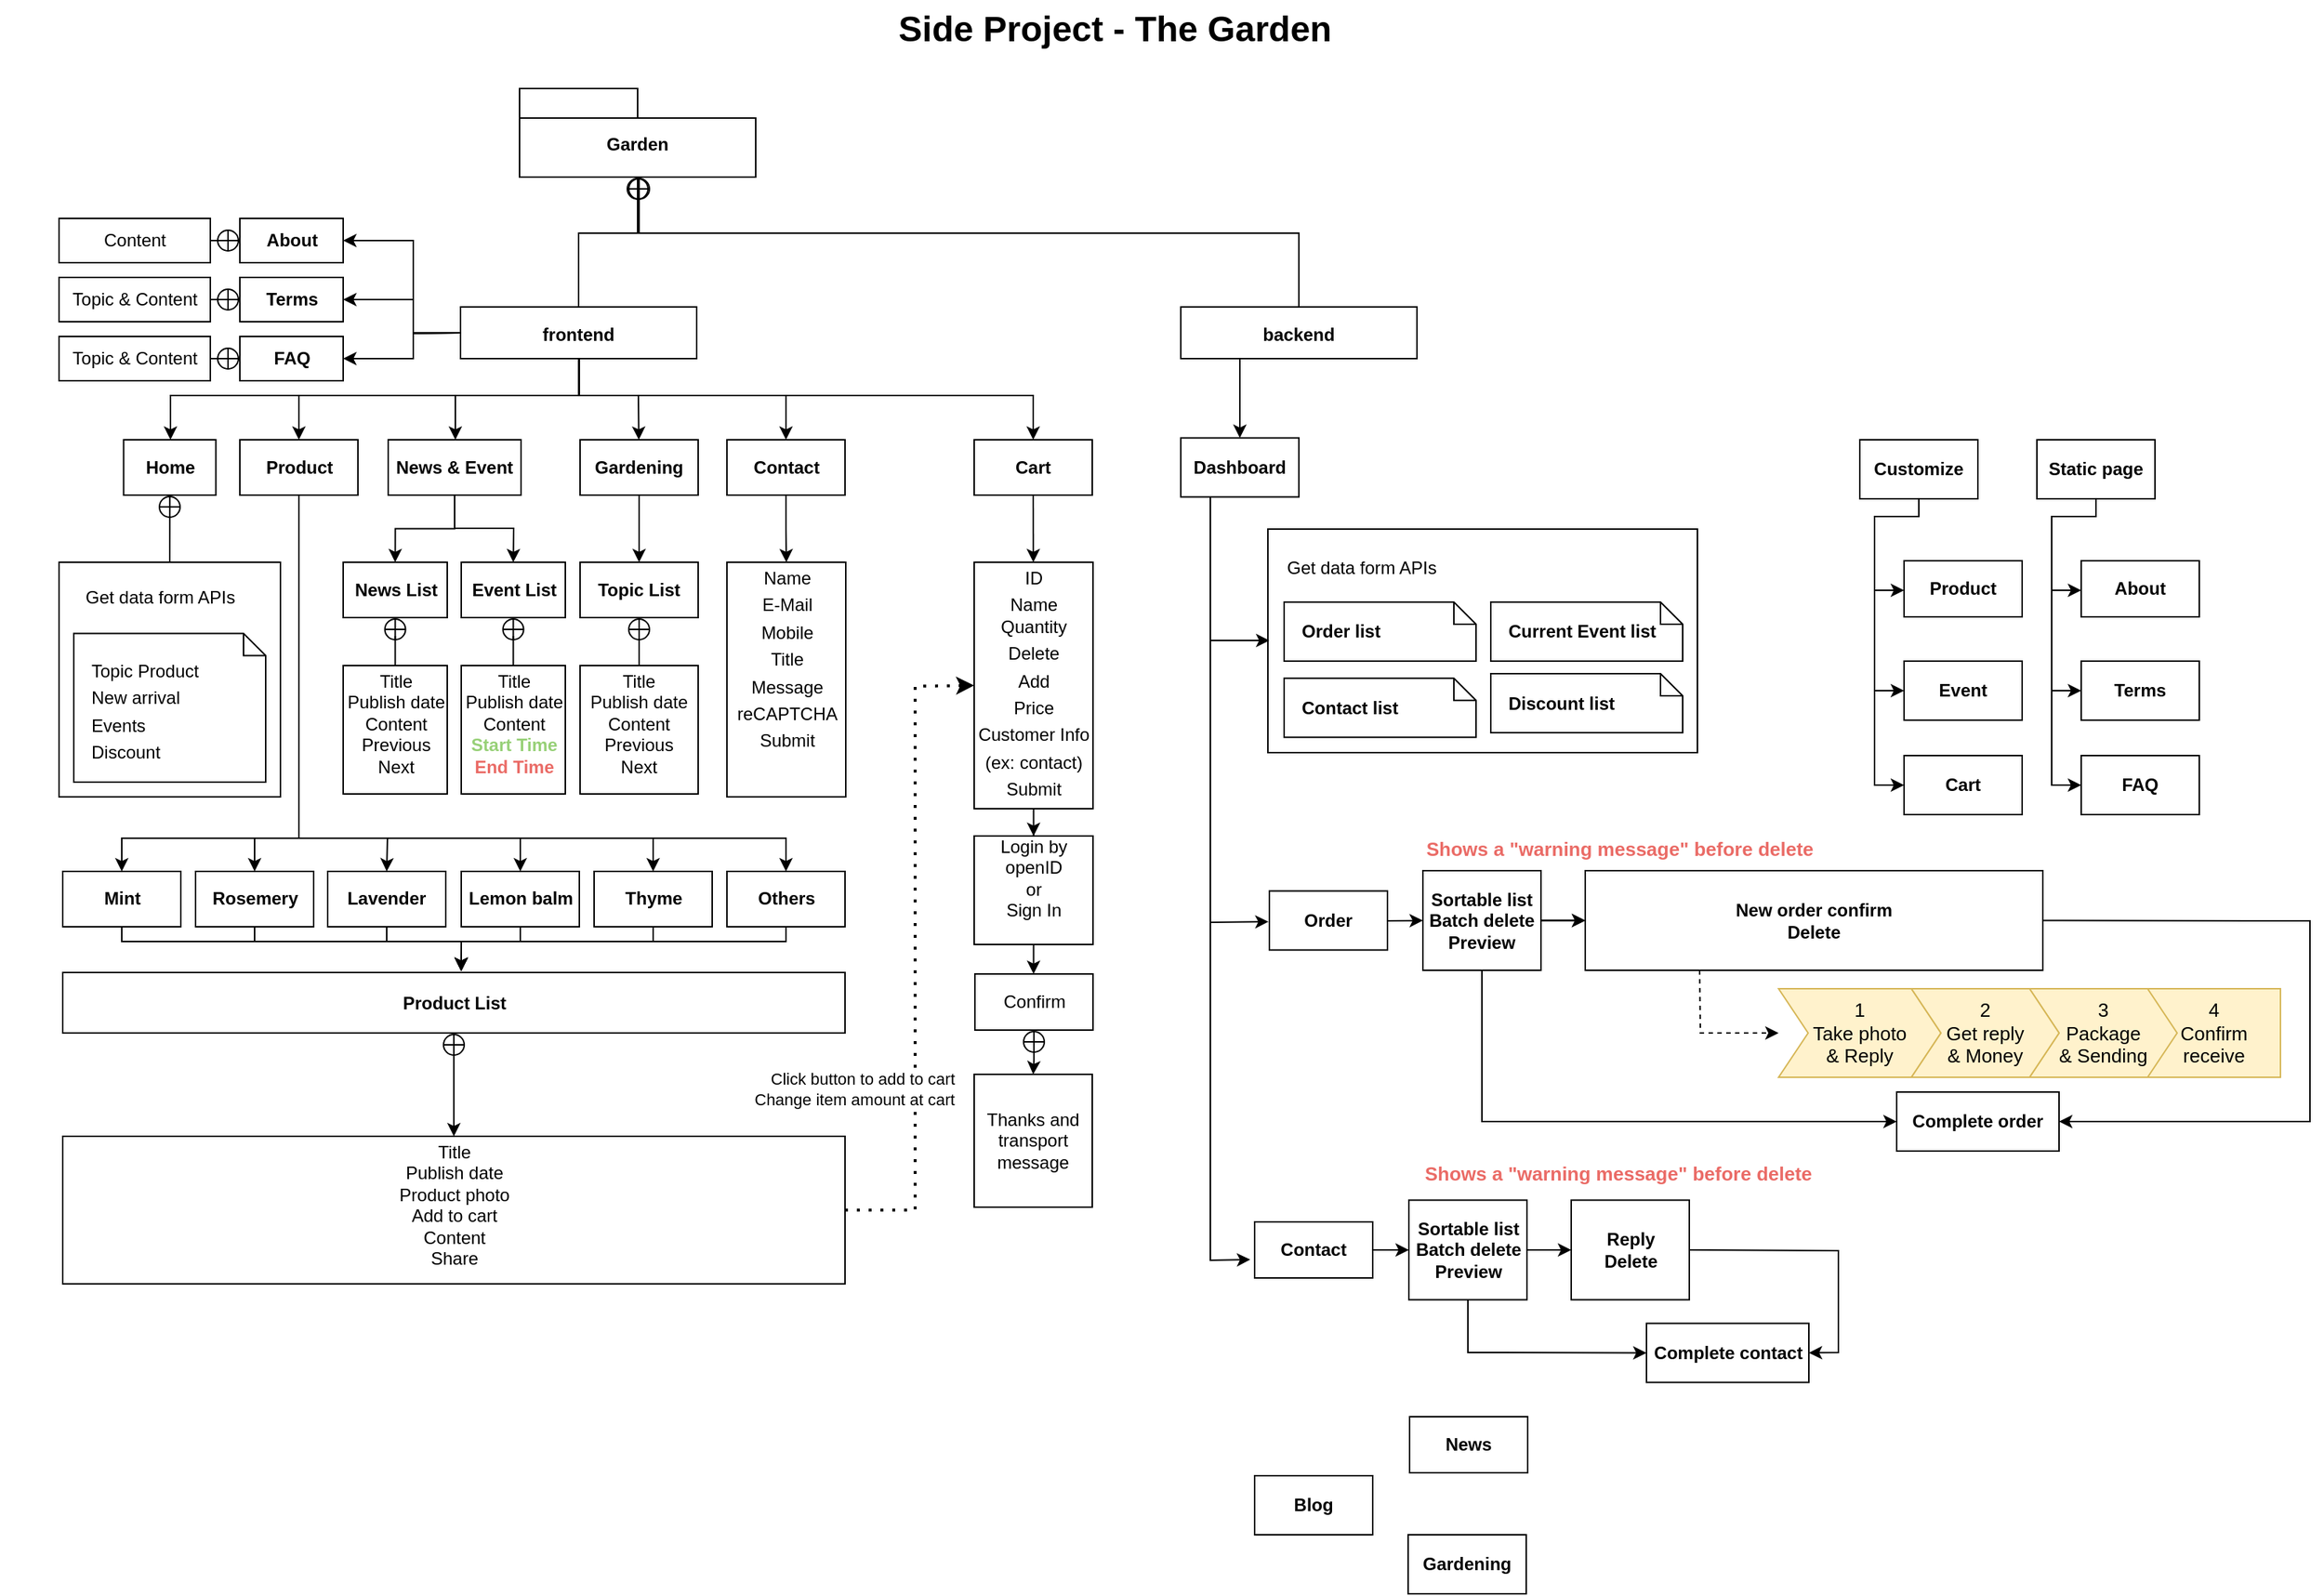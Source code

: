 <mxfile version="20.8.5" type="github">
  <diagram name="Page-1" id="929967ad-93f9-6ef4-fab6-5d389245f69c">
    <mxGraphModel dx="1363" dy="754" grid="1" gridSize="10" guides="1" tooltips="1" connect="0" arrows="1" fold="1" page="1" pageScale="1.5" pageWidth="1169" pageHeight="826" background="none" math="0" shadow="0">
      <root>
        <mxCell id="0" style=";html=1;" />
        <mxCell id="1" style=";html=1;" parent="0" />
        <mxCell id="c9Z2P-Aph-3SfG2yVZ---110" value="" style="rounded=0;whiteSpace=wrap;html=1;fontColor=#000000;" vertex="1" parent="1">
          <mxGeometry x="979" y="398.5" width="291" height="151.5" as="geometry" />
        </mxCell>
        <mxCell id="1672d66443f91eb5-2" value="&lt;br&gt;Garden" style="shape=folder;tabWidth=80;tabHeight=20;tabPosition=left;strokeWidth=1;html=1;whiteSpace=wrap;align=center;fontSize=12;fontStyle=1" parent="1" vertex="1">
          <mxGeometry x="472" y="100" width="160" height="60" as="geometry" />
        </mxCell>
        <mxCell id="1672d66443f91eb5-13" style="edgeStyle=orthogonalEdgeStyle;rounded=0;html=1;jettySize=auto;orthogonalLoop=1;endArrow=circlePlus;endFill=0;" parent="1" source="1672d66443f91eb5-4" target="1672d66443f91eb5-2" edge="1">
          <mxGeometry relative="1" as="geometry">
            <Array as="points">
              <mxPoint x="512" y="198" />
              <mxPoint x="552" y="198" />
            </Array>
          </mxGeometry>
        </mxCell>
        <mxCell id="c9Z2P-Aph-3SfG2yVZ---2" value="" style="edgeStyle=orthogonalEdgeStyle;rounded=0;orthogonalLoop=1;jettySize=auto;html=1;" edge="1" parent="1" target="c9Z2P-Aph-3SfG2yVZ---1">
          <mxGeometry relative="1" as="geometry">
            <mxPoint x="515" y="283" as="sourcePoint" />
            <Array as="points">
              <mxPoint x="512.5" y="283" />
              <mxPoint x="512.5" y="308" />
              <mxPoint x="235.5" y="308" />
            </Array>
          </mxGeometry>
        </mxCell>
        <mxCell id="c9Z2P-Aph-3SfG2yVZ---4" value="" style="edgeStyle=orthogonalEdgeStyle;rounded=0;orthogonalLoop=1;jettySize=auto;html=1;" edge="1" parent="1" source="1672d66443f91eb5-4" target="c9Z2P-Aph-3SfG2yVZ---3">
          <mxGeometry relative="1" as="geometry">
            <Array as="points">
              <mxPoint x="512.5" y="308" />
              <mxPoint x="322.5" y="308" />
            </Array>
          </mxGeometry>
        </mxCell>
        <mxCell id="c9Z2P-Aph-3SfG2yVZ---10" value="" style="edgeStyle=orthogonalEdgeStyle;rounded=0;orthogonalLoop=1;jettySize=auto;html=1;entryX=0.5;entryY=0;entryDx=0;entryDy=0;" edge="1" parent="1" target="c9Z2P-Aph-3SfG2yVZ---5">
          <mxGeometry relative="1" as="geometry">
            <mxPoint x="512" y="259" as="sourcePoint" />
            <mxPoint x="417.5" y="319" as="targetPoint" />
            <Array as="points">
              <mxPoint x="511.5" y="308" />
              <mxPoint x="428.5" y="308" />
              <mxPoint x="428.5" y="338" />
            </Array>
          </mxGeometry>
        </mxCell>
        <mxCell id="c9Z2P-Aph-3SfG2yVZ---73" value="" style="edgeStyle=orthogonalEdgeStyle;rounded=0;orthogonalLoop=1;jettySize=auto;html=1;fontColor=#EA6B66;startArrow=none;startFill=0;endArrow=classic;endFill=1;" edge="1" parent="1" source="1672d66443f91eb5-4" target="c9Z2P-Aph-3SfG2yVZ---72">
          <mxGeometry relative="1" as="geometry">
            <Array as="points">
              <mxPoint x="400" y="265" />
              <mxPoint x="400" y="203" />
            </Array>
          </mxGeometry>
        </mxCell>
        <mxCell id="1672d66443f91eb5-4" value="&lt;p&gt;frontend&lt;/p&gt;" style="shape=rect;html=1;overflow=fill;whiteSpace=wrap;align=center;fontStyle=1" parent="1" vertex="1">
          <mxGeometry x="432" y="248" width="160" height="35" as="geometry" />
        </mxCell>
        <mxCell id="1672d66443f91eb5-15" style="edgeStyle=orthogonalEdgeStyle;rounded=0;html=1;endArrow=circlePlus;endFill=0;jettySize=auto;orthogonalLoop=1;exitX=0.5;exitY=0;exitDx=0;exitDy=0;" parent="1" source="1672d66443f91eb5-5" target="1672d66443f91eb5-2" edge="1">
          <mxGeometry relative="1" as="geometry">
            <Array as="points">
              <mxPoint x="1000" y="198" />
              <mxPoint x="553" y="198" />
            </Array>
          </mxGeometry>
        </mxCell>
        <mxCell id="1672d66443f91eb5-5" value="&lt;p&gt;backend&lt;/p&gt;" style="shape=rect;html=1;overflow=fill;whiteSpace=wrap;align=center;fontStyle=1" parent="1" vertex="1">
          <mxGeometry x="920" y="248" width="160" height="35" as="geometry" />
        </mxCell>
        <mxCell id="1672d66443f91eb5-14" style="edgeStyle=orthogonalEdgeStyle;rounded=0;html=1;endArrow=circlePlus;endFill=0;jettySize=auto;orthogonalLoop=1;entryX=0.5;entryY=1;entryDx=0;entryDy=0;exitX=0.5;exitY=0;exitDx=0;exitDy=0;" parent="1" source="1672d66443f91eb5-10" target="c9Z2P-Aph-3SfG2yVZ---1" edge="1">
          <mxGeometry relative="1" as="geometry">
            <Array as="points">
              <mxPoint x="235.5" y="388" />
            </Array>
          </mxGeometry>
        </mxCell>
        <mxCell id="c9Z2P-Aph-3SfG2yVZ---13" value="" style="edgeStyle=orthogonalEdgeStyle;rounded=0;orthogonalLoop=1;jettySize=auto;html=1;endArrow=none;endFill=0;" edge="1" parent="1" source="1672d66443f91eb5-10" target="c9Z2P-Aph-3SfG2yVZ---1">
          <mxGeometry relative="1" as="geometry" />
        </mxCell>
        <mxCell id="1672d66443f91eb5-10" value="&lt;p style=&quot;margin: 0px ; margin-top: 4px ; text-align: center&quot;&gt;&lt;br&gt;&lt;/p&gt;" style="shape=rect;html=1;overflow=fill;whiteSpace=wrap;" parent="1" vertex="1">
          <mxGeometry x="160" y="421" width="150" height="159" as="geometry" />
        </mxCell>
        <mxCell id="1672d66443f91eb5-11" value="&lt;b&gt;Contact list&lt;/b&gt;" style="shape=note;size=15;align=left;spacingLeft=10;html=1;whiteSpace=wrap;strokeWidth=1;fontSize=12;" parent="1" vertex="1">
          <mxGeometry x="990" y="499.63" width="130" height="40" as="geometry" />
        </mxCell>
        <mxCell id="1672d66443f91eb5-12" value="&lt;b&gt;Order list&lt;/b&gt;" style="shape=note;size=15;align=left;spacingLeft=10;html=1;whiteSpace=wrap;strokeWidth=1;fontSize=12;" parent="1" vertex="1">
          <mxGeometry x="990" y="448" width="130" height="40" as="geometry" />
        </mxCell>
        <mxCell id="1672d66443f91eb5-23" value="Side Project - The Garden" style="text;strokeColor=none;fillColor=none;html=1;fontSize=24;fontStyle=1;verticalAlign=middle;align=center;" parent="1" vertex="1">
          <mxGeometry x="120" y="40" width="1510" height="40" as="geometry" />
        </mxCell>
        <mxCell id="c9Z2P-Aph-3SfG2yVZ---14" value="" style="edgeStyle=orthogonalEdgeStyle;rounded=0;orthogonalLoop=1;jettySize=auto;html=1;endArrow=none;endFill=0;" edge="1" parent="1" source="c9Z2P-Aph-3SfG2yVZ---1" target="1672d66443f91eb5-10">
          <mxGeometry relative="1" as="geometry" />
        </mxCell>
        <mxCell id="c9Z2P-Aph-3SfG2yVZ---1" value="Home" style="whiteSpace=wrap;html=1;fontStyle=1;" vertex="1" parent="1">
          <mxGeometry x="203.75" y="338" width="62.5" height="37.5" as="geometry" />
        </mxCell>
        <mxCell id="c9Z2P-Aph-3SfG2yVZ---3" value="Product" style="whiteSpace=wrap;html=1;fontStyle=1;" vertex="1" parent="1">
          <mxGeometry x="282.5" y="338" width="80" height="37.5" as="geometry" />
        </mxCell>
        <mxCell id="c9Z2P-Aph-3SfG2yVZ---23" value="" style="edgeStyle=orthogonalEdgeStyle;rounded=0;orthogonalLoop=1;jettySize=auto;html=1;startArrow=none;startFill=0;endArrow=classic;endFill=1;entryX=0.5;entryY=0;entryDx=0;entryDy=0;" edge="1" parent="1" source="c9Z2P-Aph-3SfG2yVZ---5" target="c9Z2P-Aph-3SfG2yVZ---21">
          <mxGeometry relative="1" as="geometry" />
        </mxCell>
        <mxCell id="c9Z2P-Aph-3SfG2yVZ---5" value="&lt;b&gt;News &amp;amp; Event&lt;/b&gt;" style="rounded=0;whiteSpace=wrap;html=1;" vertex="1" parent="1">
          <mxGeometry x="383" y="338" width="90" height="37.5" as="geometry" />
        </mxCell>
        <mxCell id="c9Z2P-Aph-3SfG2yVZ---11" value="&lt;p style=&quot;margin: 4px 0px 0px;&quot;&gt;&lt;/p&gt;&lt;span style=&quot;background-color: initial;&quot;&gt;&lt;div style=&quot;text-align: center;&quot;&gt;&lt;span style=&quot;background-color: initial;&quot;&gt;Title&lt;/span&gt;&lt;/div&gt;&lt;/span&gt;&lt;span style=&quot;background-color: initial;&quot;&gt;&lt;div style=&quot;text-align: center;&quot;&gt;&lt;span style=&quot;background-color: initial;&quot;&gt;Publish date&lt;/span&gt;&lt;/div&gt;&lt;/span&gt;&lt;span style=&quot;background-color: initial;&quot;&gt;&lt;div style=&quot;text-align: center;&quot;&gt;&lt;span style=&quot;background-color: initial;&quot;&gt;Content&lt;/span&gt;&lt;/div&gt;&lt;/span&gt;&lt;div style=&quot;text-align: center;&quot;&gt;Previous&lt;br&gt;&lt;/div&gt;&lt;div style=&quot;text-align: center;&quot;&gt;Next&lt;br&gt;&lt;/div&gt;&lt;p&gt;&lt;/p&gt;" style="shape=rect;html=1;overflow=fill;whiteSpace=wrap;align=left;" vertex="1" parent="1">
          <mxGeometry x="352.5" y="491" width="70.5" height="87" as="geometry" />
        </mxCell>
        <mxCell id="c9Z2P-Aph-3SfG2yVZ---17" value="&lt;b&gt;Gardening&lt;/b&gt;" style="rounded=0;whiteSpace=wrap;html=1;" vertex="1" parent="1">
          <mxGeometry x="513" y="338" width="80" height="37.5" as="geometry" />
        </mxCell>
        <mxCell id="c9Z2P-Aph-3SfG2yVZ---25" value="" style="edgeStyle=orthogonalEdgeStyle;rounded=0;orthogonalLoop=1;jettySize=auto;html=1;startArrow=circlePlus;startFill=0;endArrow=none;endFill=0;" edge="1" parent="1" source="c9Z2P-Aph-3SfG2yVZ---21" target="c9Z2P-Aph-3SfG2yVZ---11">
          <mxGeometry relative="1" as="geometry" />
        </mxCell>
        <mxCell id="c9Z2P-Aph-3SfG2yVZ---21" value="&lt;b&gt;News List&lt;/b&gt;" style="rounded=0;whiteSpace=wrap;html=1;" vertex="1" parent="1">
          <mxGeometry x="352.5" y="421" width="70.5" height="37.5" as="geometry" />
        </mxCell>
        <mxCell id="c9Z2P-Aph-3SfG2yVZ---36" value="" style="edgeStyle=orthogonalEdgeStyle;rounded=0;orthogonalLoop=1;jettySize=auto;html=1;startArrow=circlePlus;startFill=0;endArrow=none;endFill=0;" edge="1" parent="1" source="c9Z2P-Aph-3SfG2yVZ---22" target="c9Z2P-Aph-3SfG2yVZ---35">
          <mxGeometry relative="1" as="geometry" />
        </mxCell>
        <mxCell id="c9Z2P-Aph-3SfG2yVZ---22" value="&lt;b&gt;Event List&lt;/b&gt;" style="rounded=0;whiteSpace=wrap;html=1;" vertex="1" parent="1">
          <mxGeometry x="432.5" y="421" width="70.5" height="37.5" as="geometry" />
        </mxCell>
        <mxCell id="c9Z2P-Aph-3SfG2yVZ---24" value="" style="endArrow=classic;html=1;rounded=0;exitX=0.5;exitY=1;exitDx=0;exitDy=0;entryX=0.5;entryY=0;entryDx=0;entryDy=0;" edge="1" parent="1" target="c9Z2P-Aph-3SfG2yVZ---22">
          <mxGeometry width="50" height="50" relative="1" as="geometry">
            <mxPoint x="428" y="379.5" as="sourcePoint" />
            <mxPoint x="583" y="408" as="targetPoint" />
            <Array as="points">
              <mxPoint x="428" y="398" />
              <mxPoint x="468" y="398" />
            </Array>
          </mxGeometry>
        </mxCell>
        <mxCell id="c9Z2P-Aph-3SfG2yVZ---63" value="" style="edgeStyle=orthogonalEdgeStyle;rounded=0;orthogonalLoop=1;jettySize=auto;html=1;fontColor=#EA6B66;startArrow=none;startFill=0;endArrow=classic;endFill=1;" edge="1" parent="1" source="c9Z2P-Aph-3SfG2yVZ---27" target="c9Z2P-Aph-3SfG2yVZ---62">
          <mxGeometry relative="1" as="geometry" />
        </mxCell>
        <mxCell id="c9Z2P-Aph-3SfG2yVZ---27" value="&lt;b&gt;Contact&lt;/b&gt;" style="rounded=0;whiteSpace=wrap;html=1;" vertex="1" parent="1">
          <mxGeometry x="612.5" y="338" width="80" height="37.5" as="geometry" />
        </mxCell>
        <mxCell id="c9Z2P-Aph-3SfG2yVZ---30" value="&lt;b&gt;Mint&lt;/b&gt;" style="rounded=0;whiteSpace=wrap;html=1;" vertex="1" parent="1">
          <mxGeometry x="162.5" y="630.5" width="80" height="37.5" as="geometry" />
        </mxCell>
        <mxCell id="c9Z2P-Aph-3SfG2yVZ---31" value="" style="endArrow=classic;html=1;rounded=0;endFill=1;entryX=0.5;entryY=0;entryDx=0;entryDy=0;" edge="1" parent="1" target="c9Z2P-Aph-3SfG2yVZ---30">
          <mxGeometry width="50" height="50" relative="1" as="geometry">
            <mxPoint x="322.5" y="378" as="sourcePoint" />
            <mxPoint x="512.5" y="708" as="targetPoint" />
            <Array as="points">
              <mxPoint x="322.5" y="608" />
              <mxPoint x="202.5" y="608" />
            </Array>
          </mxGeometry>
        </mxCell>
        <mxCell id="c9Z2P-Aph-3SfG2yVZ---33" value="&lt;b&gt;Rosemery&lt;/b&gt;" style="rounded=0;whiteSpace=wrap;html=1;" vertex="1" parent="1">
          <mxGeometry x="252.5" y="630.5" width="80" height="37.5" as="geometry" />
        </mxCell>
        <mxCell id="c9Z2P-Aph-3SfG2yVZ---34" value="&lt;b&gt;Lavender&lt;/b&gt;" style="rounded=0;whiteSpace=wrap;html=1;" vertex="1" parent="1">
          <mxGeometry x="342" y="630.5" width="80" height="37.5" as="geometry" />
        </mxCell>
        <mxCell id="c9Z2P-Aph-3SfG2yVZ---35" value="&lt;p style=&quot;margin: 4px 0px 0px;&quot;&gt;&lt;/p&gt;&lt;span style=&quot;background-color: initial;&quot;&gt;&lt;div style=&quot;text-align: center;&quot;&gt;&lt;span style=&quot;background-color: initial;&quot;&gt;Title&lt;/span&gt;&lt;/div&gt;&lt;/span&gt;&lt;span style=&quot;background-color: initial;&quot;&gt;&lt;div style=&quot;text-align: center;&quot;&gt;&lt;span style=&quot;background-color: initial;&quot;&gt;Publish date&lt;/span&gt;&lt;/div&gt;&lt;/span&gt;&lt;span style=&quot;background-color: initial;&quot;&gt;&lt;div style=&quot;text-align: center;&quot;&gt;&lt;span style=&quot;background-color: initial;&quot;&gt;Content&lt;/span&gt;&lt;/div&gt;&lt;/span&gt;&lt;div style=&quot;text-align: center;&quot;&gt;&lt;b&gt;&lt;font color=&quot;#97d077&quot;&gt;Start Time&lt;/font&gt;&lt;/b&gt;&lt;/div&gt;&lt;div style=&quot;text-align: center;&quot;&gt;&lt;font color=&quot;#ea6b66&quot;&gt;&lt;b&gt;End Time&lt;/b&gt;&lt;/font&gt;&lt;/div&gt;&lt;p&gt;&lt;/p&gt;" style="shape=rect;html=1;overflow=fill;whiteSpace=wrap;align=left;" vertex="1" parent="1">
          <mxGeometry x="432.5" y="491" width="70.5" height="87" as="geometry" />
        </mxCell>
        <mxCell id="c9Z2P-Aph-3SfG2yVZ---37" value="" style="endArrow=classic;html=1;rounded=0;entryX=0.5;entryY=0;entryDx=0;entryDy=0;" edge="1" parent="1" target="c9Z2P-Aph-3SfG2yVZ---33">
          <mxGeometry width="50" height="50" relative="1" as="geometry">
            <mxPoint x="322.5" y="378" as="sourcePoint" />
            <mxPoint x="422.5" y="488" as="targetPoint" />
            <Array as="points">
              <mxPoint x="322.5" y="608" />
              <mxPoint x="292.5" y="608" />
            </Array>
          </mxGeometry>
        </mxCell>
        <mxCell id="c9Z2P-Aph-3SfG2yVZ---38" value="&lt;b&gt;Lemon balm&lt;/b&gt;" style="rounded=0;whiteSpace=wrap;html=1;" vertex="1" parent="1">
          <mxGeometry x="432.5" y="630.5" width="80" height="37.5" as="geometry" />
        </mxCell>
        <mxCell id="c9Z2P-Aph-3SfG2yVZ---39" value="" style="endArrow=classic;html=1;rounded=0;fontColor=#EA6B66;exitX=0.5;exitY=1;exitDx=0;exitDy=0;entryX=0.5;entryY=0;entryDx=0;entryDy=0;" edge="1" parent="1" source="c9Z2P-Aph-3SfG2yVZ---3" target="c9Z2P-Aph-3SfG2yVZ---34">
          <mxGeometry width="50" height="50" relative="1" as="geometry">
            <mxPoint x="582.5" y="588" as="sourcePoint" />
            <mxPoint x="632.5" y="538" as="targetPoint" />
            <Array as="points">
              <mxPoint x="322.5" y="608" />
              <mxPoint x="382.5" y="608" />
            </Array>
          </mxGeometry>
        </mxCell>
        <mxCell id="c9Z2P-Aph-3SfG2yVZ---40" value="" style="endArrow=classic;html=1;rounded=0;fontColor=#EA6B66;entryX=0.5;entryY=0;entryDx=0;entryDy=0;exitX=0.5;exitY=1;exitDx=0;exitDy=0;" edge="1" parent="1" source="c9Z2P-Aph-3SfG2yVZ---3" target="c9Z2P-Aph-3SfG2yVZ---38">
          <mxGeometry width="50" height="50" relative="1" as="geometry">
            <mxPoint x="532.5" y="738" as="sourcePoint" />
            <mxPoint x="582.5" y="688" as="targetPoint" />
            <Array as="points">
              <mxPoint x="322.5" y="608" />
              <mxPoint x="472.5" y="608" />
            </Array>
          </mxGeometry>
        </mxCell>
        <mxCell id="c9Z2P-Aph-3SfG2yVZ---41" value="&lt;p style=&quot;margin: 4px 0px 0px;&quot;&gt;&lt;/p&gt;&lt;span style=&quot;background-color: initial;&quot;&gt;&lt;div style=&quot;text-align: center;&quot;&gt;&lt;span style=&quot;background-color: initial;&quot;&gt;Title&lt;/span&gt;&lt;/div&gt;&lt;/span&gt;&lt;span style=&quot;background-color: initial;&quot;&gt;&lt;div style=&quot;text-align: center;&quot;&gt;&lt;span style=&quot;background-color: initial;&quot;&gt;Publish date&lt;/span&gt;&lt;/div&gt;&lt;/span&gt;&lt;div style=&quot;border-color: var(--border-color); text-align: center;&quot;&gt;Product photo&lt;/div&gt;&lt;div style=&quot;border-color: var(--border-color); text-align: center;&quot;&gt;Add to cart&lt;/div&gt;&lt;span style=&quot;background-color: initial;&quot;&gt;&lt;div style=&quot;text-align: center;&quot;&gt;&lt;span style=&quot;background-color: initial;&quot;&gt;Content&lt;/span&gt;&lt;/div&gt;&lt;div style=&quot;text-align: center;&quot;&gt;&lt;span style=&quot;background-color: initial;&quot;&gt;Share&lt;/span&gt;&lt;/div&gt;&lt;/span&gt;&lt;p&gt;&lt;/p&gt;" style="shape=rect;html=1;overflow=fill;whiteSpace=wrap;align=left;" vertex="1" parent="1">
          <mxGeometry x="162.5" y="810" width="530" height="100" as="geometry" />
        </mxCell>
        <mxCell id="c9Z2P-Aph-3SfG2yVZ---59" value="" style="edgeStyle=orthogonalEdgeStyle;rounded=0;orthogonalLoop=1;jettySize=auto;html=1;fontColor=#EA6B66;startArrow=circlePlus;startFill=0;endArrow=classic;endFill=1;" edge="1" parent="1" source="c9Z2P-Aph-3SfG2yVZ---42" target="c9Z2P-Aph-3SfG2yVZ---41">
          <mxGeometry relative="1" as="geometry" />
        </mxCell>
        <mxCell id="c9Z2P-Aph-3SfG2yVZ---42" value="&lt;b&gt;Product List&lt;/b&gt;" style="rounded=0;whiteSpace=wrap;html=1;" vertex="1" parent="1">
          <mxGeometry x="162.5" y="699" width="530" height="41" as="geometry" />
        </mxCell>
        <mxCell id="c9Z2P-Aph-3SfG2yVZ---43" value="" style="endArrow=classic;html=1;rounded=0;fontColor=#EA6B66;exitX=0.5;exitY=1;exitDx=0;exitDy=0;" edge="1" parent="1" source="c9Z2P-Aph-3SfG2yVZ---30">
          <mxGeometry width="50" height="50" relative="1" as="geometry">
            <mxPoint x="562.5" y="618" as="sourcePoint" />
            <mxPoint x="432.5" y="698" as="targetPoint" />
            <Array as="points">
              <mxPoint x="202.5" y="678" />
              <mxPoint x="432.5" y="678" />
            </Array>
          </mxGeometry>
        </mxCell>
        <mxCell id="c9Z2P-Aph-3SfG2yVZ---44" value="" style="endArrow=classic;html=1;rounded=0;fontColor=#EA6B66;exitX=0.5;exitY=1;exitDx=0;exitDy=0;" edge="1" parent="1" source="c9Z2P-Aph-3SfG2yVZ---33">
          <mxGeometry width="50" height="50" relative="1" as="geometry">
            <mxPoint x="632.5" y="598" as="sourcePoint" />
            <mxPoint x="432.5" y="698" as="targetPoint" />
            <Array as="points">
              <mxPoint x="292.5" y="678" />
              <mxPoint x="432.5" y="678" />
            </Array>
          </mxGeometry>
        </mxCell>
        <mxCell id="c9Z2P-Aph-3SfG2yVZ---45" value="&lt;b&gt;Thyme&lt;/b&gt;" style="rounded=0;whiteSpace=wrap;html=1;" vertex="1" parent="1">
          <mxGeometry x="522.5" y="630.5" width="80" height="37.5" as="geometry" />
        </mxCell>
        <mxCell id="c9Z2P-Aph-3SfG2yVZ---46" value="&lt;b&gt;Others&lt;/b&gt;" style="rounded=0;whiteSpace=wrap;html=1;" vertex="1" parent="1">
          <mxGeometry x="612.5" y="630.5" width="80" height="37.5" as="geometry" />
        </mxCell>
        <mxCell id="c9Z2P-Aph-3SfG2yVZ---47" value="" style="endArrow=classic;html=1;rounded=0;fontColor=#EA6B66;exitX=0.5;exitY=1;exitDx=0;exitDy=0;" edge="1" parent="1" source="c9Z2P-Aph-3SfG2yVZ---34">
          <mxGeometry width="50" height="50" relative="1" as="geometry">
            <mxPoint x="382.5" y="668" as="sourcePoint" />
            <mxPoint x="432.5" y="698" as="targetPoint" />
            <Array as="points">
              <mxPoint x="382" y="678" />
              <mxPoint x="432.5" y="678" />
            </Array>
          </mxGeometry>
        </mxCell>
        <mxCell id="c9Z2P-Aph-3SfG2yVZ---48" value="" style="endArrow=classic;html=1;rounded=0;fontColor=#EA6B66;exitX=0.5;exitY=1;exitDx=0;exitDy=0;" edge="1" parent="1" source="c9Z2P-Aph-3SfG2yVZ---38">
          <mxGeometry width="50" height="50" relative="1" as="geometry">
            <mxPoint x="932.5" y="728" as="sourcePoint" />
            <mxPoint x="432.5" y="698" as="targetPoint" />
            <Array as="points">
              <mxPoint x="472.5" y="678" />
              <mxPoint x="432.5" y="678" />
            </Array>
          </mxGeometry>
        </mxCell>
        <mxCell id="c9Z2P-Aph-3SfG2yVZ---49" value="" style="endArrow=classic;html=1;rounded=0;fontColor=#EA6B66;exitX=0.5;exitY=1;exitDx=0;exitDy=0;entryX=0.509;entryY=-0.027;entryDx=0;entryDy=0;entryPerimeter=0;" edge="1" parent="1" source="c9Z2P-Aph-3SfG2yVZ---45" target="c9Z2P-Aph-3SfG2yVZ---42">
          <mxGeometry width="50" height="50" relative="1" as="geometry">
            <mxPoint x="562.5" y="728" as="sourcePoint" />
            <mxPoint x="612.5" y="678" as="targetPoint" />
            <Array as="points">
              <mxPoint x="562.5" y="678" />
              <mxPoint x="432.5" y="678" />
            </Array>
          </mxGeometry>
        </mxCell>
        <mxCell id="c9Z2P-Aph-3SfG2yVZ---50" value="" style="endArrow=classic;html=1;rounded=0;fontColor=#EA6B66;exitX=0.5;exitY=1;exitDx=0;exitDy=0;" edge="1" parent="1" source="c9Z2P-Aph-3SfG2yVZ---46">
          <mxGeometry width="50" height="50" relative="1" as="geometry">
            <mxPoint x="652.5" y="668" as="sourcePoint" />
            <mxPoint x="432.5" y="698" as="targetPoint" />
            <Array as="points">
              <mxPoint x="652.5" y="678" />
              <mxPoint x="562.5" y="678" />
              <mxPoint x="432.5" y="678" />
            </Array>
          </mxGeometry>
        </mxCell>
        <mxCell id="c9Z2P-Aph-3SfG2yVZ---52" value="" style="endArrow=classic;html=1;rounded=0;fontColor=#EA6B66;exitX=0.5;exitY=1;exitDx=0;exitDy=0;entryX=0.5;entryY=0;entryDx=0;entryDy=0;" edge="1" parent="1" source="c9Z2P-Aph-3SfG2yVZ---3" target="c9Z2P-Aph-3SfG2yVZ---45">
          <mxGeometry width="50" height="50" relative="1" as="geometry">
            <mxPoint x="652.5" y="568" as="sourcePoint" />
            <mxPoint x="702.5" y="518" as="targetPoint" />
            <Array as="points">
              <mxPoint x="322.5" y="608" />
              <mxPoint x="562.5" y="608" />
            </Array>
          </mxGeometry>
        </mxCell>
        <mxCell id="c9Z2P-Aph-3SfG2yVZ---53" value="" style="endArrow=classic;html=1;rounded=0;fontColor=#EA6B66;exitX=0.5;exitY=1;exitDx=0;exitDy=0;entryX=0.5;entryY=0;entryDx=0;entryDy=0;" edge="1" parent="1" source="c9Z2P-Aph-3SfG2yVZ---3" target="c9Z2P-Aph-3SfG2yVZ---46">
          <mxGeometry width="50" height="50" relative="1" as="geometry">
            <mxPoint x="772.5" y="598" as="sourcePoint" />
            <mxPoint x="822.5" y="548" as="targetPoint" />
            <Array as="points">
              <mxPoint x="322.5" y="608" />
              <mxPoint x="652.5" y="608" />
            </Array>
          </mxGeometry>
        </mxCell>
        <mxCell id="c9Z2P-Aph-3SfG2yVZ---54" value="&lt;p style=&quot;margin: 4px 0px 0px;&quot;&gt;&lt;/p&gt;&lt;span style=&quot;background-color: initial;&quot;&gt;&lt;div style=&quot;text-align: center;&quot;&gt;&lt;span style=&quot;background-color: initial;&quot;&gt;Title&lt;/span&gt;&lt;/div&gt;&lt;/span&gt;&lt;span style=&quot;background-color: initial;&quot;&gt;&lt;div style=&quot;text-align: center;&quot;&gt;&lt;span style=&quot;background-color: initial;&quot;&gt;Publish date&lt;/span&gt;&lt;/div&gt;&lt;/span&gt;&lt;span style=&quot;background-color: initial;&quot;&gt;&lt;div style=&quot;text-align: center;&quot;&gt;&lt;span style=&quot;background-color: initial;&quot;&gt;Content&lt;/span&gt;&lt;/div&gt;&lt;/span&gt;&lt;div style=&quot;text-align: center;&quot;&gt;Previous&lt;br&gt;&lt;/div&gt;&lt;div style=&quot;text-align: center;&quot;&gt;Next&lt;br&gt;&lt;/div&gt;&lt;p&gt;&lt;/p&gt;" style="shape=rect;html=1;overflow=fill;whiteSpace=wrap;align=left;" vertex="1" parent="1">
          <mxGeometry x="513" y="491" width="80" height="87" as="geometry" />
        </mxCell>
        <mxCell id="c9Z2P-Aph-3SfG2yVZ---55" value="" style="edgeStyle=orthogonalEdgeStyle;rounded=0;orthogonalLoop=1;jettySize=auto;html=1;startArrow=circlePlus;startFill=0;endArrow=none;endFill=0;" edge="1" parent="1" source="c9Z2P-Aph-3SfG2yVZ---56" target="c9Z2P-Aph-3SfG2yVZ---54">
          <mxGeometry relative="1" as="geometry" />
        </mxCell>
        <mxCell id="c9Z2P-Aph-3SfG2yVZ---56" value="&lt;b&gt;Topic List&lt;/b&gt;" style="rounded=0;whiteSpace=wrap;html=1;" vertex="1" parent="1">
          <mxGeometry x="513" y="421" width="80" height="37.5" as="geometry" />
        </mxCell>
        <mxCell id="c9Z2P-Aph-3SfG2yVZ---60" value="" style="endArrow=classic;html=1;rounded=0;fontColor=#EA6B66;exitX=0.5;exitY=1;exitDx=0;exitDy=0;entryX=0.5;entryY=0;entryDx=0;entryDy=0;" edge="1" parent="1" source="c9Z2P-Aph-3SfG2yVZ---17" target="c9Z2P-Aph-3SfG2yVZ---56">
          <mxGeometry width="50" height="50" relative="1" as="geometry">
            <mxPoint x="653" y="468" as="sourcePoint" />
            <mxPoint x="703" y="418" as="targetPoint" />
          </mxGeometry>
        </mxCell>
        <mxCell id="c9Z2P-Aph-3SfG2yVZ---61" value="" style="endArrow=classic;html=1;rounded=0;fontColor=#EA6B66;exitX=0.5;exitY=1;exitDx=0;exitDy=0;" edge="1" parent="1" source="1672d66443f91eb5-4" target="c9Z2P-Aph-3SfG2yVZ---17">
          <mxGeometry width="50" height="50" relative="1" as="geometry">
            <mxPoint x="672.5" y="488" as="sourcePoint" />
            <mxPoint x="722.5" y="438" as="targetPoint" />
            <Array as="points">
              <mxPoint x="512.5" y="308" />
              <mxPoint x="552.5" y="308" />
            </Array>
          </mxGeometry>
        </mxCell>
        <mxCell id="c9Z2P-Aph-3SfG2yVZ---62" value="&lt;p style=&quot;margin: 0px ; margin-top: 4px ; text-align: center&quot;&gt;Name&lt;/p&gt;&lt;p style=&quot;margin: 0px ; margin-top: 4px ; text-align: center&quot;&gt;E-Mail&lt;/p&gt;&lt;p style=&quot;margin: 0px ; margin-top: 4px ; text-align: center&quot;&gt;Mobile&lt;/p&gt;&lt;p style=&quot;margin: 0px ; margin-top: 4px ; text-align: center&quot;&gt;Title&lt;/p&gt;&lt;p style=&quot;margin: 0px ; margin-top: 4px ; text-align: center&quot;&gt;Message&lt;/p&gt;&lt;p style=&quot;margin: 0px ; margin-top: 4px ; text-align: center&quot;&gt;reCAPTCHA&lt;/p&gt;&lt;p style=&quot;margin: 0px ; margin-top: 4px ; text-align: center&quot;&gt;Submit&lt;/p&gt;" style="shape=rect;html=1;overflow=fill;whiteSpace=wrap;" vertex="1" parent="1">
          <mxGeometry x="612.5" y="421" width="80.5" height="159" as="geometry" />
        </mxCell>
        <mxCell id="c9Z2P-Aph-3SfG2yVZ---64" value="" style="endArrow=classic;html=1;rounded=0;fontColor=#EA6B66;exitX=0.5;exitY=1;exitDx=0;exitDy=0;" edge="1" parent="1" source="1672d66443f91eb5-4" target="c9Z2P-Aph-3SfG2yVZ---27">
          <mxGeometry width="50" height="50" relative="1" as="geometry">
            <mxPoint x="722.5" y="578" as="sourcePoint" />
            <mxPoint x="772.5" y="528" as="targetPoint" />
            <Array as="points">
              <mxPoint x="512.5" y="308" />
              <mxPoint x="652.5" y="308" />
            </Array>
          </mxGeometry>
        </mxCell>
        <mxCell id="c9Z2P-Aph-3SfG2yVZ---65" value="&lt;b&gt;Cart&lt;/b&gt;" style="rounded=0;whiteSpace=wrap;html=1;" vertex="1" parent="1">
          <mxGeometry x="780" y="338" width="80" height="37.5" as="geometry" />
        </mxCell>
        <mxCell id="c9Z2P-Aph-3SfG2yVZ---68" value="" style="edgeStyle=orthogonalEdgeStyle;rounded=0;orthogonalLoop=1;jettySize=auto;html=1;fontColor=#EA6B66;startArrow=none;startFill=0;endArrow=classic;endFill=1;" edge="1" parent="1" source="c9Z2P-Aph-3SfG2yVZ---66" target="c9Z2P-Aph-3SfG2yVZ---67">
          <mxGeometry relative="1" as="geometry" />
        </mxCell>
        <mxCell id="c9Z2P-Aph-3SfG2yVZ---66" value="&lt;p style=&quot;margin: 0px ; margin-top: 4px ; text-align: center&quot;&gt;&lt;span style=&quot;background-color: initial;&quot;&gt;ID&lt;/span&gt;&lt;br&gt;&lt;/p&gt;&lt;p style=&quot;margin: 0px ; margin-top: 4px ; text-align: center&quot;&gt;&lt;/p&gt;Name&lt;br&gt;Quantity&lt;p style=&quot;margin: 0px ; margin-top: 4px ; text-align: center&quot;&gt;&lt;span style=&quot;background-color: initial;&quot;&gt;Delete&lt;/span&gt;&lt;br&gt;&lt;/p&gt;&lt;p style=&quot;margin: 0px ; margin-top: 4px ; text-align: center&quot;&gt;Add&lt;/p&gt;&lt;p style=&quot;margin: 0px ; margin-top: 4px ; text-align: center&quot;&gt;Price&lt;/p&gt;&lt;p style=&quot;margin: 0px ; margin-top: 4px ; text-align: center&quot;&gt;Customer Info&lt;/p&gt;&lt;p style=&quot;margin: 0px ; margin-top: 4px ; text-align: center&quot;&gt;(ex: contact)&lt;/p&gt;&lt;p style=&quot;margin: 0px ; margin-top: 4px ; text-align: center&quot;&gt;Submit&lt;/p&gt;" style="shape=rect;html=1;overflow=fill;whiteSpace=wrap;" vertex="1" parent="1">
          <mxGeometry x="780" y="421" width="80.5" height="167" as="geometry" />
        </mxCell>
        <mxCell id="c9Z2P-Aph-3SfG2yVZ---70" value="" style="edgeStyle=orthogonalEdgeStyle;rounded=0;orthogonalLoop=1;jettySize=auto;html=1;fontColor=#EA6B66;startArrow=none;startFill=0;endArrow=classic;endFill=1;" edge="1" parent="1" source="c9Z2P-Aph-3SfG2yVZ---67" target="c9Z2P-Aph-3SfG2yVZ---69">
          <mxGeometry relative="1" as="geometry" />
        </mxCell>
        <mxCell id="c9Z2P-Aph-3SfG2yVZ---67" value="Login by openID&lt;br style=&quot;border-color: var(--border-color);&quot;&gt;or&lt;br style=&quot;border-color: var(--border-color);&quot;&gt;Sign In" style="shape=rect;html=1;overflow=fill;whiteSpace=wrap;" vertex="1" parent="1">
          <mxGeometry x="780" y="606.5" width="80.5" height="73.5" as="geometry" />
        </mxCell>
        <mxCell id="c9Z2P-Aph-3SfG2yVZ---99" value="" style="edgeStyle=orthogonalEdgeStyle;rounded=0;orthogonalLoop=1;jettySize=auto;html=1;fontColor=#000000;startArrow=circlePlus;startFill=0;endArrow=classic;endFill=1;" edge="1" parent="1" source="c9Z2P-Aph-3SfG2yVZ---69" target="c9Z2P-Aph-3SfG2yVZ---98">
          <mxGeometry relative="1" as="geometry" />
        </mxCell>
        <mxCell id="c9Z2P-Aph-3SfG2yVZ---69" value="Confirm" style="whiteSpace=wrap;html=1;" vertex="1" parent="1">
          <mxGeometry x="780.5" y="700" width="80" height="38" as="geometry" />
        </mxCell>
        <mxCell id="c9Z2P-Aph-3SfG2yVZ---81" value="" style="edgeStyle=orthogonalEdgeStyle;rounded=0;orthogonalLoop=1;jettySize=auto;html=1;fontColor=#000000;startArrow=circlePlus;startFill=0;endArrow=none;endFill=0;entryX=1;entryY=0.5;entryDx=0;entryDy=0;" edge="1" parent="1" source="c9Z2P-Aph-3SfG2yVZ---72" target="c9Z2P-Aph-3SfG2yVZ---77">
          <mxGeometry relative="1" as="geometry" />
        </mxCell>
        <mxCell id="c9Z2P-Aph-3SfG2yVZ---72" value="&lt;font color=&quot;#000000&quot;&gt;About&lt;/font&gt;" style="whiteSpace=wrap;html=1;fontStyle=1;fontColor=#EA6B66;" vertex="1" parent="1">
          <mxGeometry x="282.5" y="188" width="70" height="30" as="geometry" />
        </mxCell>
        <mxCell id="c9Z2P-Aph-3SfG2yVZ---82" value="" style="edgeStyle=orthogonalEdgeStyle;rounded=0;orthogonalLoop=1;jettySize=auto;html=1;fontColor=#000000;startArrow=circlePlus;startFill=0;endArrow=none;endFill=0;entryX=1;entryY=0.5;entryDx=0;entryDy=0;" edge="1" parent="1" source="c9Z2P-Aph-3SfG2yVZ---74" target="c9Z2P-Aph-3SfG2yVZ---88">
          <mxGeometry relative="1" as="geometry">
            <mxPoint x="262.5" y="243" as="targetPoint" />
          </mxGeometry>
        </mxCell>
        <mxCell id="c9Z2P-Aph-3SfG2yVZ---74" value="&lt;font color=&quot;#000000&quot;&gt;Terms&lt;/font&gt;" style="whiteSpace=wrap;html=1;fontStyle=1;fontColor=#EA6B66;" vertex="1" parent="1">
          <mxGeometry x="282.5" y="228" width="70" height="30" as="geometry" />
        </mxCell>
        <mxCell id="c9Z2P-Aph-3SfG2yVZ---83" value="" style="edgeStyle=orthogonalEdgeStyle;rounded=0;orthogonalLoop=1;jettySize=auto;html=1;fontColor=#000000;startArrow=circlePlus;startFill=0;endArrow=none;endFill=0;entryX=1;entryY=0.5;entryDx=0;entryDy=0;" edge="1" parent="1" source="c9Z2P-Aph-3SfG2yVZ---75" target="c9Z2P-Aph-3SfG2yVZ---76">
          <mxGeometry relative="1" as="geometry" />
        </mxCell>
        <mxCell id="c9Z2P-Aph-3SfG2yVZ---75" value="&lt;font color=&quot;#000000&quot;&gt;FAQ&lt;/font&gt;" style="whiteSpace=wrap;html=1;fontStyle=1;fontColor=#EA6B66;" vertex="1" parent="1">
          <mxGeometry x="282.5" y="268" width="70" height="30" as="geometry" />
        </mxCell>
        <mxCell id="c9Z2P-Aph-3SfG2yVZ---76" value="&lt;span style=&quot;border-color: var(--border-color);&quot;&gt;Topic &amp;amp; Content&lt;/span&gt;" style="rounded=0;whiteSpace=wrap;html=1;" vertex="1" parent="1">
          <mxGeometry x="160" y="268" width="102.5" height="30" as="geometry" />
        </mxCell>
        <mxCell id="c9Z2P-Aph-3SfG2yVZ---77" value="Content" style="rounded=0;whiteSpace=wrap;html=1;" vertex="1" parent="1">
          <mxGeometry x="160" y="188" width="102.5" height="30" as="geometry" />
        </mxCell>
        <mxCell id="c9Z2P-Aph-3SfG2yVZ---88" value="Topic &amp;amp; Content" style="rounded=0;whiteSpace=wrap;html=1;" vertex="1" parent="1">
          <mxGeometry x="160" y="228" width="102.5" height="30" as="geometry" />
        </mxCell>
        <mxCell id="c9Z2P-Aph-3SfG2yVZ---90" value="" style="endArrow=classic;html=1;rounded=0;fontColor=#000000;exitX=0.5;exitY=1;exitDx=0;exitDy=0;" edge="1" parent="1" source="c9Z2P-Aph-3SfG2yVZ---65" target="c9Z2P-Aph-3SfG2yVZ---66">
          <mxGeometry width="50" height="50" relative="1" as="geometry">
            <mxPoint x="918" y="538" as="sourcePoint" />
            <mxPoint x="968" y="488" as="targetPoint" />
          </mxGeometry>
        </mxCell>
        <mxCell id="c9Z2P-Aph-3SfG2yVZ---91" value="" style="endArrow=classic;dashed=1;html=1;dashPattern=1 3;strokeWidth=2;rounded=0;fontColor=#000000;exitX=1;exitY=0.5;exitDx=0;exitDy=0;endFill=1;entryX=0;entryY=0.5;entryDx=0;entryDy=0;" edge="1" parent="1" source="c9Z2P-Aph-3SfG2yVZ---41" target="c9Z2P-Aph-3SfG2yVZ---66">
          <mxGeometry width="50" height="50" relative="1" as="geometry">
            <mxPoint x="740" y="808" as="sourcePoint" />
            <mxPoint x="790" y="758" as="targetPoint" />
            <Array as="points">
              <mxPoint x="740" y="860" />
              <mxPoint x="740" y="505" />
            </Array>
          </mxGeometry>
        </mxCell>
        <mxCell id="c9Z2P-Aph-3SfG2yVZ---92" value="&lt;div&gt;Click button to add to cart&lt;/div&gt;&lt;div&gt;&lt;span style=&quot;font-size: 11px;&quot;&gt;Change item amount at cart&lt;/span&gt;&lt;/div&gt;" style="edgeLabel;html=1;align=right;verticalAlign=middle;resizable=0;points=[];fontColor=#000000;spacing=2;" vertex="1" connectable="0" parent="c9Z2P-Aph-3SfG2yVZ---91">
          <mxGeometry x="-0.814" y="5" relative="1" as="geometry">
            <mxPoint x="34" y="-77" as="offset" />
          </mxGeometry>
        </mxCell>
        <mxCell id="c9Z2P-Aph-3SfG2yVZ---93" value="" style="endArrow=classic;html=1;rounded=0;fontColor=#000000;exitX=0;exitY=0.5;exitDx=0;exitDy=0;entryX=1;entryY=0.5;entryDx=0;entryDy=0;" edge="1" parent="1" source="1672d66443f91eb5-4" target="c9Z2P-Aph-3SfG2yVZ---75">
          <mxGeometry width="50" height="50" relative="1" as="geometry">
            <mxPoint x="710" y="268" as="sourcePoint" />
            <mxPoint x="760" y="218" as="targetPoint" />
            <Array as="points">
              <mxPoint x="400" y="266" />
              <mxPoint x="400" y="283" />
            </Array>
          </mxGeometry>
        </mxCell>
        <mxCell id="c9Z2P-Aph-3SfG2yVZ---94" value="" style="endArrow=classic;html=1;rounded=0;fontColor=#000000;exitX=0;exitY=0.5;exitDx=0;exitDy=0;entryX=1;entryY=0.5;entryDx=0;entryDy=0;" edge="1" parent="1" source="1672d66443f91eb5-4" target="c9Z2P-Aph-3SfG2yVZ---74">
          <mxGeometry width="50" height="50" relative="1" as="geometry">
            <mxPoint x="420" y="228" as="sourcePoint" />
            <mxPoint x="470" y="178" as="targetPoint" />
            <Array as="points">
              <mxPoint x="400" y="266" />
              <mxPoint x="400" y="243" />
            </Array>
          </mxGeometry>
        </mxCell>
        <mxCell id="c9Z2P-Aph-3SfG2yVZ---96" value="Dashboard" style="whiteSpace=wrap;html=1;fontStyle=1;" vertex="1" parent="1">
          <mxGeometry x="920" y="336.75" width="80" height="40" as="geometry" />
        </mxCell>
        <mxCell id="c9Z2P-Aph-3SfG2yVZ---97" value="" style="endArrow=classic;html=1;rounded=0;fontColor=#000000;exitX=0.25;exitY=1;exitDx=0;exitDy=0;entryX=0.5;entryY=0;entryDx=0;entryDy=0;" edge="1" parent="1" source="1672d66443f91eb5-5" target="c9Z2P-Aph-3SfG2yVZ---96">
          <mxGeometry width="50" height="50" relative="1" as="geometry">
            <mxPoint x="999.38" y="283" as="sourcePoint" />
            <mxPoint x="999.44" y="338" as="targetPoint" />
          </mxGeometry>
        </mxCell>
        <mxCell id="c9Z2P-Aph-3SfG2yVZ---98" value="Thanks and transport message" style="whiteSpace=wrap;html=1;" vertex="1" parent="1">
          <mxGeometry x="780" y="768" width="80" height="90" as="geometry" />
        </mxCell>
        <mxCell id="c9Z2P-Aph-3SfG2yVZ---100" value="" style="endArrow=classic;html=1;rounded=0;fontColor=#000000;exitX=0.5;exitY=1;exitDx=0;exitDy=0;entryX=0.5;entryY=0;entryDx=0;entryDy=0;" edge="1" parent="1" source="1672d66443f91eb5-4" target="c9Z2P-Aph-3SfG2yVZ---65">
          <mxGeometry width="50" height="50" relative="1" as="geometry">
            <mxPoint x="810" y="358" as="sourcePoint" />
            <mxPoint x="860" y="308" as="targetPoint" />
            <Array as="points">
              <mxPoint x="512" y="308" />
              <mxPoint x="820" y="308" />
            </Array>
          </mxGeometry>
        </mxCell>
        <mxCell id="c9Z2P-Aph-3SfG2yVZ---103" value="&lt;b&gt;Current Event list&lt;/b&gt;" style="shape=note;size=15;align=left;spacingLeft=10;html=1;whiteSpace=wrap;strokeWidth=1;fontSize=12;" vertex="1" parent="1">
          <mxGeometry x="1130" y="448" width="130" height="40" as="geometry" />
        </mxCell>
        <mxCell id="c9Z2P-Aph-3SfG2yVZ---104" value="&lt;b&gt;Discount list&lt;/b&gt;" style="shape=note;size=15;align=left;spacingLeft=10;html=1;whiteSpace=wrap;strokeWidth=1;fontSize=12;" vertex="1" parent="1">
          <mxGeometry x="1130" y="496.5" width="130" height="40" as="geometry" />
        </mxCell>
        <mxCell id="c9Z2P-Aph-3SfG2yVZ---106" value="&lt;b style=&quot;border-color: var(--border-color); text-align: left;&quot;&gt;Static page&lt;/b&gt;" style="whiteSpace=wrap;html=1;fontStyle=1;" vertex="1" parent="1">
          <mxGeometry x="1500" y="338" width="80" height="40" as="geometry" />
        </mxCell>
        <mxCell id="c9Z2P-Aph-3SfG2yVZ---108" value="&lt;b style=&quot;border-color: var(--border-color); text-align: left;&quot;&gt;About&lt;/b&gt;" style="whiteSpace=wrap;html=1;fontStyle=1;" vertex="1" parent="1">
          <mxGeometry x="1530" y="420" width="80" height="38" as="geometry" />
        </mxCell>
        <mxCell id="c9Z2P-Aph-3SfG2yVZ---109" value="&lt;b style=&quot;border-color: var(--border-color); text-align: left;&quot;&gt;Terms&lt;/b&gt;" style="whiteSpace=wrap;html=1;fontStyle=1;" vertex="1" parent="1">
          <mxGeometry x="1530" y="488" width="80" height="40" as="geometry" />
        </mxCell>
        <mxCell id="c9Z2P-Aph-3SfG2yVZ---111" value="" style="endArrow=classic;html=1;rounded=0;fontColor=#000000;exitX=0.25;exitY=1;exitDx=0;exitDy=0;" edge="1" parent="1" source="c9Z2P-Aph-3SfG2yVZ---96">
          <mxGeometry width="50" height="50" relative="1" as="geometry">
            <mxPoint x="1000" y="378.0" as="sourcePoint" />
            <mxPoint x="980" y="474" as="targetPoint" />
            <Array as="points">
              <mxPoint x="940" y="474" />
            </Array>
          </mxGeometry>
        </mxCell>
        <mxCell id="c9Z2P-Aph-3SfG2yVZ---112" value="" style="endArrow=classic;html=1;rounded=0;fontColor=#000000;exitX=0.5;exitY=1;exitDx=0;exitDy=0;" edge="1" parent="1" source="c9Z2P-Aph-3SfG2yVZ---106">
          <mxGeometry width="50" height="50" relative="1" as="geometry">
            <mxPoint x="1500" y="620" as="sourcePoint" />
            <mxPoint x="1530" y="440" as="targetPoint" />
            <Array as="points">
              <mxPoint x="1540" y="390" />
              <mxPoint x="1510" y="390" />
              <mxPoint x="1510" y="440" />
            </Array>
          </mxGeometry>
        </mxCell>
        <mxCell id="c9Z2P-Aph-3SfG2yVZ---115" value="" style="endArrow=classic;html=1;rounded=0;fontColor=#000000;exitX=0.5;exitY=1;exitDx=0;exitDy=0;entryX=0;entryY=0.5;entryDx=0;entryDy=0;" edge="1" parent="1" target="c9Z2P-Aph-3SfG2yVZ---109">
          <mxGeometry width="50" height="50" relative="1" as="geometry">
            <mxPoint x="1540" y="378" as="sourcePoint" />
            <mxPoint x="1530" y="440" as="targetPoint" />
            <Array as="points">
              <mxPoint x="1540" y="390" />
              <mxPoint x="1510" y="390" />
              <mxPoint x="1510" y="508" />
            </Array>
          </mxGeometry>
        </mxCell>
        <mxCell id="c9Z2P-Aph-3SfG2yVZ---117" value="" style="endArrow=classic;html=1;rounded=0;fontColor=#000000;exitX=0.5;exitY=1;exitDx=0;exitDy=0;entryX=0;entryY=0.5;entryDx=0;entryDy=0;" edge="1" target="c9Z2P-Aph-3SfG2yVZ---118" parent="1" source="c9Z2P-Aph-3SfG2yVZ---106">
          <mxGeometry width="50" height="50" relative="1" as="geometry">
            <mxPoint x="1540" y="442.0" as="sourcePoint" />
            <mxPoint x="1530" y="504" as="targetPoint" />
            <Array as="points">
              <mxPoint x="1540" y="390" />
              <mxPoint x="1510" y="390" />
              <mxPoint x="1510" y="572" />
            </Array>
          </mxGeometry>
        </mxCell>
        <mxCell id="c9Z2P-Aph-3SfG2yVZ---118" value="&lt;b style=&quot;border-color: var(--border-color); text-align: left;&quot;&gt;FAQ&lt;/b&gt;" style="whiteSpace=wrap;html=1;fontStyle=1;" vertex="1" parent="1">
          <mxGeometry x="1530" y="552" width="80" height="40" as="geometry" />
        </mxCell>
        <mxCell id="c9Z2P-Aph-3SfG2yVZ---125" value="&lt;b style=&quot;border-color: var(--border-color); text-align: left;&quot;&gt;Blog&lt;/b&gt;" style="whiteSpace=wrap;html=1;fontStyle=1;" vertex="1" parent="1">
          <mxGeometry x="970" y="1040" width="80" height="40" as="geometry" />
        </mxCell>
        <mxCell id="c9Z2P-Aph-3SfG2yVZ---137" value="&lt;b style=&quot;border-color: var(--border-color); text-align: left;&quot;&gt;Customize&lt;/b&gt;" style="whiteSpace=wrap;html=1;fontStyle=1;" vertex="1" parent="1">
          <mxGeometry x="1380" y="338" width="80" height="40" as="geometry" />
        </mxCell>
        <mxCell id="c9Z2P-Aph-3SfG2yVZ---138" value="&lt;b style=&quot;border-color: var(--border-color); text-align: left;&quot;&gt;Product&lt;br&gt;&lt;/b&gt;" style="whiteSpace=wrap;html=1;fontStyle=1;" vertex="1" parent="1">
          <mxGeometry x="1410" y="420" width="80" height="38" as="geometry" />
        </mxCell>
        <mxCell id="c9Z2P-Aph-3SfG2yVZ---139" value="&lt;b style=&quot;border-color: var(--border-color); text-align: left;&quot;&gt;Event&lt;/b&gt;" style="whiteSpace=wrap;html=1;fontStyle=1;" vertex="1" parent="1">
          <mxGeometry x="1410" y="488" width="80" height="40" as="geometry" />
        </mxCell>
        <mxCell id="c9Z2P-Aph-3SfG2yVZ---140" value="" style="endArrow=classic;html=1;rounded=0;fontColor=#000000;exitX=0.5;exitY=1;exitDx=0;exitDy=0;" edge="1" source="c9Z2P-Aph-3SfG2yVZ---137" parent="1">
          <mxGeometry width="50" height="50" relative="1" as="geometry">
            <mxPoint x="1380" y="620" as="sourcePoint" />
            <mxPoint x="1410" y="440" as="targetPoint" />
            <Array as="points">
              <mxPoint x="1420" y="390" />
              <mxPoint x="1390" y="390" />
              <mxPoint x="1390" y="440" />
            </Array>
          </mxGeometry>
        </mxCell>
        <mxCell id="c9Z2P-Aph-3SfG2yVZ---141" value="" style="endArrow=classic;html=1;rounded=0;fontColor=#000000;exitX=0.5;exitY=1;exitDx=0;exitDy=0;entryX=0;entryY=0.5;entryDx=0;entryDy=0;" edge="1" target="c9Z2P-Aph-3SfG2yVZ---139" parent="1">
          <mxGeometry width="50" height="50" relative="1" as="geometry">
            <mxPoint x="1420" y="378" as="sourcePoint" />
            <mxPoint x="1410" y="440" as="targetPoint" />
            <Array as="points">
              <mxPoint x="1420" y="390" />
              <mxPoint x="1390" y="390" />
              <mxPoint x="1390" y="508" />
            </Array>
          </mxGeometry>
        </mxCell>
        <mxCell id="c9Z2P-Aph-3SfG2yVZ---142" value="" style="endArrow=classic;html=1;rounded=0;fontColor=#000000;exitX=0.5;exitY=1;exitDx=0;exitDy=0;entryX=0;entryY=0.5;entryDx=0;entryDy=0;" edge="1" source="c9Z2P-Aph-3SfG2yVZ---137" target="c9Z2P-Aph-3SfG2yVZ---143" parent="1">
          <mxGeometry width="50" height="50" relative="1" as="geometry">
            <mxPoint x="1420" y="442.0" as="sourcePoint" />
            <mxPoint x="1410" y="504" as="targetPoint" />
            <Array as="points">
              <mxPoint x="1420" y="390" />
              <mxPoint x="1390" y="390" />
              <mxPoint x="1390" y="572" />
            </Array>
          </mxGeometry>
        </mxCell>
        <mxCell id="c9Z2P-Aph-3SfG2yVZ---143" value="&lt;b style=&quot;border-color: var(--border-color); text-align: left;&quot;&gt;Cart&lt;/b&gt;" style="whiteSpace=wrap;html=1;fontStyle=1;" vertex="1" parent="1">
          <mxGeometry x="1410" y="552" width="80" height="40" as="geometry" />
        </mxCell>
        <mxCell id="c9Z2P-Aph-3SfG2yVZ---146" value="Get data form APIs" style="text;html=1;strokeColor=none;fillColor=none;align=left;verticalAlign=middle;whiteSpace=wrap;rounded=0;fontColor=#000000;" vertex="1" parent="1">
          <mxGeometry x="990" y="410" width="120" height="30" as="geometry" />
        </mxCell>
        <mxCell id="c9Z2P-Aph-3SfG2yVZ---148" value="Get data form APIs" style="text;html=1;strokeColor=none;fillColor=none;align=left;verticalAlign=middle;whiteSpace=wrap;rounded=0;fontColor=#000000;" vertex="1" parent="1">
          <mxGeometry x="176" y="429.75" width="120" height="30" as="geometry" />
        </mxCell>
        <mxCell id="c9Z2P-Aph-3SfG2yVZ---149" value="&lt;p style=&quot;border-color: var(--border-color); margin: 4px 0px 0px;&quot;&gt;Topic Product&lt;br style=&quot;border-color: var(--border-color);&quot;&gt;&lt;/p&gt;&lt;p style=&quot;border-color: var(--border-color); margin: 4px 0px 0px;&quot;&gt;&lt;span style=&quot;border-color: var(--border-color); background-color: initial;&quot;&gt;New arrival&lt;/span&gt;&lt;/p&gt;&lt;p style=&quot;border-color: var(--border-color); margin: 4px 0px 0px;&quot;&gt;&lt;span style=&quot;border-color: var(--border-color); background-color: initial;&quot;&gt;Events&lt;/span&gt;&lt;/p&gt;&lt;p style=&quot;border-color: var(--border-color); margin: 4px 0px 0px;&quot;&gt;&lt;span style=&quot;border-color: var(--border-color); background-color: initial;&quot;&gt;Discount&lt;/span&gt;&lt;/p&gt;" style="shape=note;size=15;align=left;spacingLeft=10;html=1;whiteSpace=wrap;strokeWidth=1;fontSize=12;" vertex="1" parent="1">
          <mxGeometry x="170" y="469.25" width="130" height="100.75" as="geometry" />
        </mxCell>
        <mxCell id="c9Z2P-Aph-3SfG2yVZ---171" value="" style="endArrow=classic;html=1;rounded=0;fontColor=#000000;entryX=-0.007;entryY=0.521;entryDx=0;entryDy=0;exitX=0.25;exitY=1;exitDx=0;exitDy=0;entryPerimeter=0;" edge="1" parent="1" source="c9Z2P-Aph-3SfG2yVZ---96" target="c9Z2P-Aph-3SfG2yVZ---123">
          <mxGeometry width="50" height="50" relative="1" as="geometry">
            <mxPoint x="1000" y="547.75" as="sourcePoint" />
            <mxPoint x="980" y="699" as="targetPoint" />
            <Array as="points">
              <mxPoint x="940" y="665" />
            </Array>
          </mxGeometry>
        </mxCell>
        <mxCell id="c9Z2P-Aph-3SfG2yVZ---156" value="Shows a &quot;warning message&quot; before delete" style="text;html=1;strokeColor=none;fillColor=none;align=center;verticalAlign=middle;whiteSpace=wrap;rounded=0;fontColor=#EA6B66;fontSize=13;fontStyle=1" vertex="1" parent="1">
          <mxGeometry x="1075" y="600" width="285" height="30" as="geometry" />
        </mxCell>
        <mxCell id="c9Z2P-Aph-3SfG2yVZ---183" value="Shows a &quot;warning message&quot; before delete" style="text;html=1;strokeColor=none;fillColor=none;align=center;verticalAlign=middle;whiteSpace=wrap;rounded=0;fontColor=#EA6B66;fontSize=13;fontStyle=1" vertex="1" parent="1">
          <mxGeometry x="1074" y="820" width="285" height="30" as="geometry" />
        </mxCell>
        <mxCell id="c9Z2P-Aph-3SfG2yVZ---184" value="" style="endArrow=classic;html=1;rounded=0;fontColor=#000000;entryX=-0.037;entryY=0.672;entryDx=0;entryDy=0;exitX=0.25;exitY=1;exitDx=0;exitDy=0;entryPerimeter=0;" edge="1" parent="1" target="c9Z2P-Aph-3SfG2yVZ---121">
          <mxGeometry width="50" height="50" relative="1" as="geometry">
            <mxPoint x="940" y="380" as="sourcePoint" />
            <mxPoint x="979.44" y="727.84" as="targetPoint" />
            <Array as="points">
              <mxPoint x="940" y="894" />
            </Array>
          </mxGeometry>
        </mxCell>
        <mxCell id="c9Z2P-Aph-3SfG2yVZ---121" value="&lt;b style=&quot;border-color: var(--border-color); text-align: left;&quot;&gt;Contact&lt;/b&gt;" style="whiteSpace=wrap;html=1;fontStyle=1;" vertex="1" parent="1">
          <mxGeometry x="970" y="868" width="80" height="38" as="geometry" />
        </mxCell>
        <mxCell id="c9Z2P-Aph-3SfG2yVZ---150" value="&lt;b style=&quot;border-color: var(--border-color); text-align: left;&quot;&gt;Sortable list&lt;br&gt;Batch delete&lt;b style=&quot;border-color: var(--border-color);&quot;&gt;&lt;br style=&quot;border-color: var(--border-color);&quot;&gt;Preview&lt;/b&gt;&lt;br&gt;&lt;/b&gt;" style="whiteSpace=wrap;html=1;fontStyle=1;" vertex="1" parent="1">
          <mxGeometry x="1074.5" y="853.25" width="80" height="67.5" as="geometry" />
        </mxCell>
        <mxCell id="c9Z2P-Aph-3SfG2yVZ---153" value="&lt;b style=&quot;border-color: var(--border-color); text-align: left;&quot;&gt;Reply&lt;br&gt;Delete&lt;br&gt;&lt;/b&gt;" style="whiteSpace=wrap;html=1;fontStyle=1;" vertex="1" parent="1">
          <mxGeometry x="1184.5" y="853.25" width="80" height="67.5" as="geometry" />
        </mxCell>
        <mxCell id="c9Z2P-Aph-3SfG2yVZ---155" value="" style="edgeStyle=orthogonalEdgeStyle;rounded=0;orthogonalLoop=1;jettySize=auto;html=1;fontColor=#000000;startArrow=none;startFill=0;endArrow=classic;endFill=1;" edge="1" parent="1" source="c9Z2P-Aph-3SfG2yVZ---150" target="c9Z2P-Aph-3SfG2yVZ---153">
          <mxGeometry relative="1" as="geometry" />
        </mxCell>
        <mxCell id="c9Z2P-Aph-3SfG2yVZ---154" value="" style="endArrow=classic;html=1;rounded=0;fontColor=#000000;exitX=1;exitY=0.5;exitDx=0;exitDy=0;entryX=0;entryY=0.5;entryDx=0;entryDy=0;" edge="1" parent="1" source="c9Z2P-Aph-3SfG2yVZ---121" target="c9Z2P-Aph-3SfG2yVZ---150">
          <mxGeometry width="50" height="50" relative="1" as="geometry">
            <mxPoint x="1124.5" y="995.5" as="sourcePoint" />
            <mxPoint x="1174.5" y="945.5" as="targetPoint" />
          </mxGeometry>
        </mxCell>
        <mxCell id="c9Z2P-Aph-3SfG2yVZ---178" value="&lt;b style=&quot;border-color: var(--border-color); text-align: left;&quot;&gt;Complete contact&lt;br&gt;&lt;/b&gt;" style="whiteSpace=wrap;html=1;fontStyle=1;" vertex="1" parent="1">
          <mxGeometry x="1235.5" y="936.75" width="110" height="40" as="geometry" />
        </mxCell>
        <mxCell id="c9Z2P-Aph-3SfG2yVZ---179" value="" style="endArrow=classic;html=1;rounded=0;fontSize=13;fontColor=#808080;exitX=1;exitY=0.5;exitDx=0;exitDy=0;entryX=1;entryY=0.5;entryDx=0;entryDy=0;" edge="1" parent="1" target="c9Z2P-Aph-3SfG2yVZ---178" source="c9Z2P-Aph-3SfG2yVZ---153">
          <mxGeometry width="50" height="50" relative="1" as="geometry">
            <mxPoint x="1495.5" y="820.5" as="sourcePoint" />
            <mxPoint x="1505.5" y="676.75" as="targetPoint" />
            <Array as="points">
              <mxPoint x="1365.5" y="887.5" />
              <mxPoint x="1365.5" y="956.5" />
            </Array>
          </mxGeometry>
        </mxCell>
        <mxCell id="c9Z2P-Aph-3SfG2yVZ---180" value="" style="endArrow=classic;html=1;rounded=0;strokeWidth=1;fontSize=13;fontColor=#FFB570;entryX=0;entryY=0.5;entryDx=0;entryDy=0;exitX=0.5;exitY=1;exitDx=0;exitDy=0;" edge="1" parent="1" target="c9Z2P-Aph-3SfG2yVZ---178" source="c9Z2P-Aph-3SfG2yVZ---150">
          <mxGeometry width="50" height="50" relative="1" as="geometry">
            <mxPoint x="1115.5" y="935.5" as="sourcePoint" />
            <mxPoint x="1226.5" y="756.75" as="targetPoint" />
            <Array as="points">
              <mxPoint x="1114.5" y="956.5" />
            </Array>
          </mxGeometry>
        </mxCell>
        <mxCell id="c9Z2P-Aph-3SfG2yVZ---127" value="&lt;b style=&quot;border-color: var(--border-color); text-align: left;&quot;&gt;Gardening&lt;/b&gt;" style="whiteSpace=wrap;html=1;fontStyle=1;" vertex="1" parent="1">
          <mxGeometry x="1074" y="1080" width="80" height="40" as="geometry" />
        </mxCell>
        <mxCell id="c9Z2P-Aph-3SfG2yVZ---126" value="&lt;b style=&quot;border-color: var(--border-color); text-align: left;&quot;&gt;News&lt;/b&gt;" style="whiteSpace=wrap;html=1;fontStyle=1;" vertex="1" parent="1">
          <mxGeometry x="1075" y="1000" width="80" height="38" as="geometry" />
        </mxCell>
        <mxCell id="c9Z2P-Aph-3SfG2yVZ---123" value="&lt;b style=&quot;border-color: var(--border-color); text-align: left;&quot;&gt;&lt;b style=&quot;border-color: var(--border-color);&quot;&gt;Order&lt;/b&gt;&lt;/b&gt;" style="whiteSpace=wrap;html=1;fontStyle=1;" vertex="1" parent="1">
          <mxGeometry x="980" y="643.75" width="80" height="40" as="geometry" />
        </mxCell>
        <mxCell id="c9Z2P-Aph-3SfG2yVZ---158" value="&lt;b style=&quot;border-color: var(--border-color); text-align: left;&quot;&gt;Sortable list&lt;br&gt;Batch delete&lt;b style=&quot;border-color: var(--border-color);&quot;&gt;&lt;br style=&quot;border-color: var(--border-color);&quot;&gt;Preview&lt;/b&gt;&lt;br&gt;&lt;/b&gt;" style="whiteSpace=wrap;html=1;fontStyle=1;" vertex="1" parent="1">
          <mxGeometry x="1084" y="630" width="80" height="67.5" as="geometry" />
        </mxCell>
        <mxCell id="c9Z2P-Aph-3SfG2yVZ---159" value="&lt;b style=&quot;border-color: var(--border-color); text-align: left;&quot;&gt;New order confirm&lt;br&gt;Delete&lt;br&gt;&lt;/b&gt;" style="whiteSpace=wrap;html=1;fontStyle=1;" vertex="1" parent="1">
          <mxGeometry x="1194" y="630" width="310" height="67.5" as="geometry" />
        </mxCell>
        <mxCell id="c9Z2P-Aph-3SfG2yVZ---160" value="" style="endArrow=classic;html=1;rounded=0;fontColor=#000000;entryX=0;entryY=0.5;entryDx=0;entryDy=0;" edge="1" parent="1" target="c9Z2P-Aph-3SfG2yVZ---158">
          <mxGeometry width="50" height="50" relative="1" as="geometry">
            <mxPoint x="1060" y="664" as="sourcePoint" />
            <mxPoint x="1184" y="722.25" as="targetPoint" />
          </mxGeometry>
        </mxCell>
        <mxCell id="c9Z2P-Aph-3SfG2yVZ---157" value="" style="edgeStyle=orthogonalEdgeStyle;rounded=0;orthogonalLoop=1;jettySize=auto;html=1;fontColor=#000000;startArrow=none;startFill=0;endArrow=classic;endFill=1;" edge="1" parent="1" source="c9Z2P-Aph-3SfG2yVZ---158" target="c9Z2P-Aph-3SfG2yVZ---159">
          <mxGeometry relative="1" as="geometry" />
        </mxCell>
        <mxCell id="c9Z2P-Aph-3SfG2yVZ---165" value="" style="edgeStyle=orthogonalEdgeStyle;rounded=0;orthogonalLoop=1;jettySize=auto;html=1;fontColor=#000000;startArrow=none;startFill=0;endArrow=classic;endFill=1;" edge="1" parent="1" source="c9Z2P-Aph-3SfG2yVZ---158" target="c9Z2P-Aph-3SfG2yVZ---159">
          <mxGeometry relative="1" as="geometry">
            <mxPoint x="1164" y="663.8" as="sourcePoint" />
            <mxPoint x="1194" y="663.8" as="targetPoint" />
            <Array as="points">
              <mxPoint x="1394" y="663" />
              <mxPoint x="1394" y="663" />
            </Array>
          </mxGeometry>
        </mxCell>
        <mxCell id="c9Z2P-Aph-3SfG2yVZ---167" value="&lt;b style=&quot;border-color: var(--border-color); text-align: left;&quot;&gt;Complete order&lt;br&gt;&lt;/b&gt;" style="whiteSpace=wrap;html=1;fontStyle=1;" vertex="1" parent="1">
          <mxGeometry x="1405" y="780" width="110" height="40" as="geometry" />
        </mxCell>
        <mxCell id="c9Z2P-Aph-3SfG2yVZ---168" value="" style="endArrow=classic;html=1;rounded=0;fontSize=13;fontColor=#808080;exitX=1;exitY=0.5;exitDx=0;exitDy=0;entryX=1;entryY=0.5;entryDx=0;entryDy=0;" edge="1" parent="1" source="c9Z2P-Aph-3SfG2yVZ---159" target="c9Z2P-Aph-3SfG2yVZ---167">
          <mxGeometry width="50" height="50" relative="1" as="geometry">
            <mxPoint x="1464" y="570" as="sourcePoint" />
            <mxPoint x="1514" y="520" as="targetPoint" />
            <Array as="points">
              <mxPoint x="1685" y="664" />
              <mxPoint x="1685" y="800" />
            </Array>
          </mxGeometry>
        </mxCell>
        <mxCell id="c9Z2P-Aph-3SfG2yVZ---170" value="" style="endArrow=classic;dashed=1;html=1;rounded=0;fontSize=13;fontColor=#808080;endFill=1;exitX=0.25;exitY=1;exitDx=0;exitDy=0;strokeWidth=1;" edge="1" parent="1" source="c9Z2P-Aph-3SfG2yVZ---159">
          <mxGeometry width="50" height="50" relative="1" as="geometry">
            <mxPoint x="1255" y="810" as="sourcePoint" />
            <mxPoint x="1325" y="740" as="targetPoint" />
            <Array as="points">
              <mxPoint x="1272" y="740" />
            </Array>
          </mxGeometry>
        </mxCell>
        <mxCell id="c9Z2P-Aph-3SfG2yVZ---172" value="" style="endArrow=classic;html=1;rounded=0;strokeWidth=1;fontSize=13;fontColor=#FFB570;entryX=0;entryY=0.5;entryDx=0;entryDy=0;exitX=0.5;exitY=1;exitDx=0;exitDy=0;" edge="1" parent="1" source="c9Z2P-Aph-3SfG2yVZ---158" target="c9Z2P-Aph-3SfG2yVZ---167">
          <mxGeometry width="50" height="50" relative="1" as="geometry">
            <mxPoint x="1185" y="650" as="sourcePoint" />
            <mxPoint x="1235" y="600" as="targetPoint" />
            <Array as="points">
              <mxPoint x="1124" y="800" />
            </Array>
          </mxGeometry>
        </mxCell>
        <mxCell id="c9Z2P-Aph-3SfG2yVZ---177" value="" style="group" vertex="1" connectable="0" parent="1">
          <mxGeometry x="1325" y="710" width="340" height="60" as="geometry" />
        </mxCell>
        <mxCell id="c9Z2P-Aph-3SfG2yVZ---176" value="4&lt;br style=&quot;border-color: var(--border-color); color: rgb(0, 0, 0);&quot;&gt;&lt;span style=&quot;color: rgb(0, 0, 0);&quot;&gt;Confirm&lt;/span&gt;&lt;br style=&quot;border-color: var(--border-color); color: rgb(0, 0, 0);&quot;&gt;&lt;span style=&quot;color: rgb(0, 0, 0);&quot;&gt;receive&lt;/span&gt;" style="rounded=0;whiteSpace=wrap;html=1;fontSize=13;fillColor=#fff2cc;strokeColor=#d6b656;" vertex="1" parent="c9Z2P-Aph-3SfG2yVZ---177">
          <mxGeometry x="250" width="90" height="60" as="geometry" />
        </mxCell>
        <mxCell id="c9Z2P-Aph-3SfG2yVZ---162" value="1&lt;br&gt;Take photo&lt;br&gt;&amp;amp; Reply" style="shape=step;perimeter=stepPerimeter;fixedSize=1;points=[];whiteSpace=wrap;html=1;fontSize=13;fillColor=#fff2cc;strokeColor=#d6b656;" vertex="1" parent="c9Z2P-Aph-3SfG2yVZ---177">
          <mxGeometry width="110" height="60" as="geometry" />
        </mxCell>
        <mxCell id="c9Z2P-Aph-3SfG2yVZ---164" value="3&lt;br&gt;Package&lt;br&gt;&amp;amp; Sending" style="shape=step;perimeter=stepPerimeter;fixedSize=1;points=[];whiteSpace=wrap;html=1;fontSize=13;fillColor=#fff2cc;strokeColor=#d6b656;" vertex="1" parent="c9Z2P-Aph-3SfG2yVZ---177">
          <mxGeometry x="170" width="100" height="60" as="geometry" />
        </mxCell>
        <mxCell id="c9Z2P-Aph-3SfG2yVZ---163" value="2&lt;br&gt;Get reply&lt;br&gt;&amp;amp; Money" style="shape=step;perimeter=stepPerimeter;fixedSize=1;points=[];whiteSpace=wrap;html=1;fontSize=13;fillColor=#fff2cc;strokeColor=#d6b656;" vertex="1" parent="c9Z2P-Aph-3SfG2yVZ---177">
          <mxGeometry x="90" width="100" height="60" as="geometry" />
        </mxCell>
      </root>
    </mxGraphModel>
  </diagram>
</mxfile>
